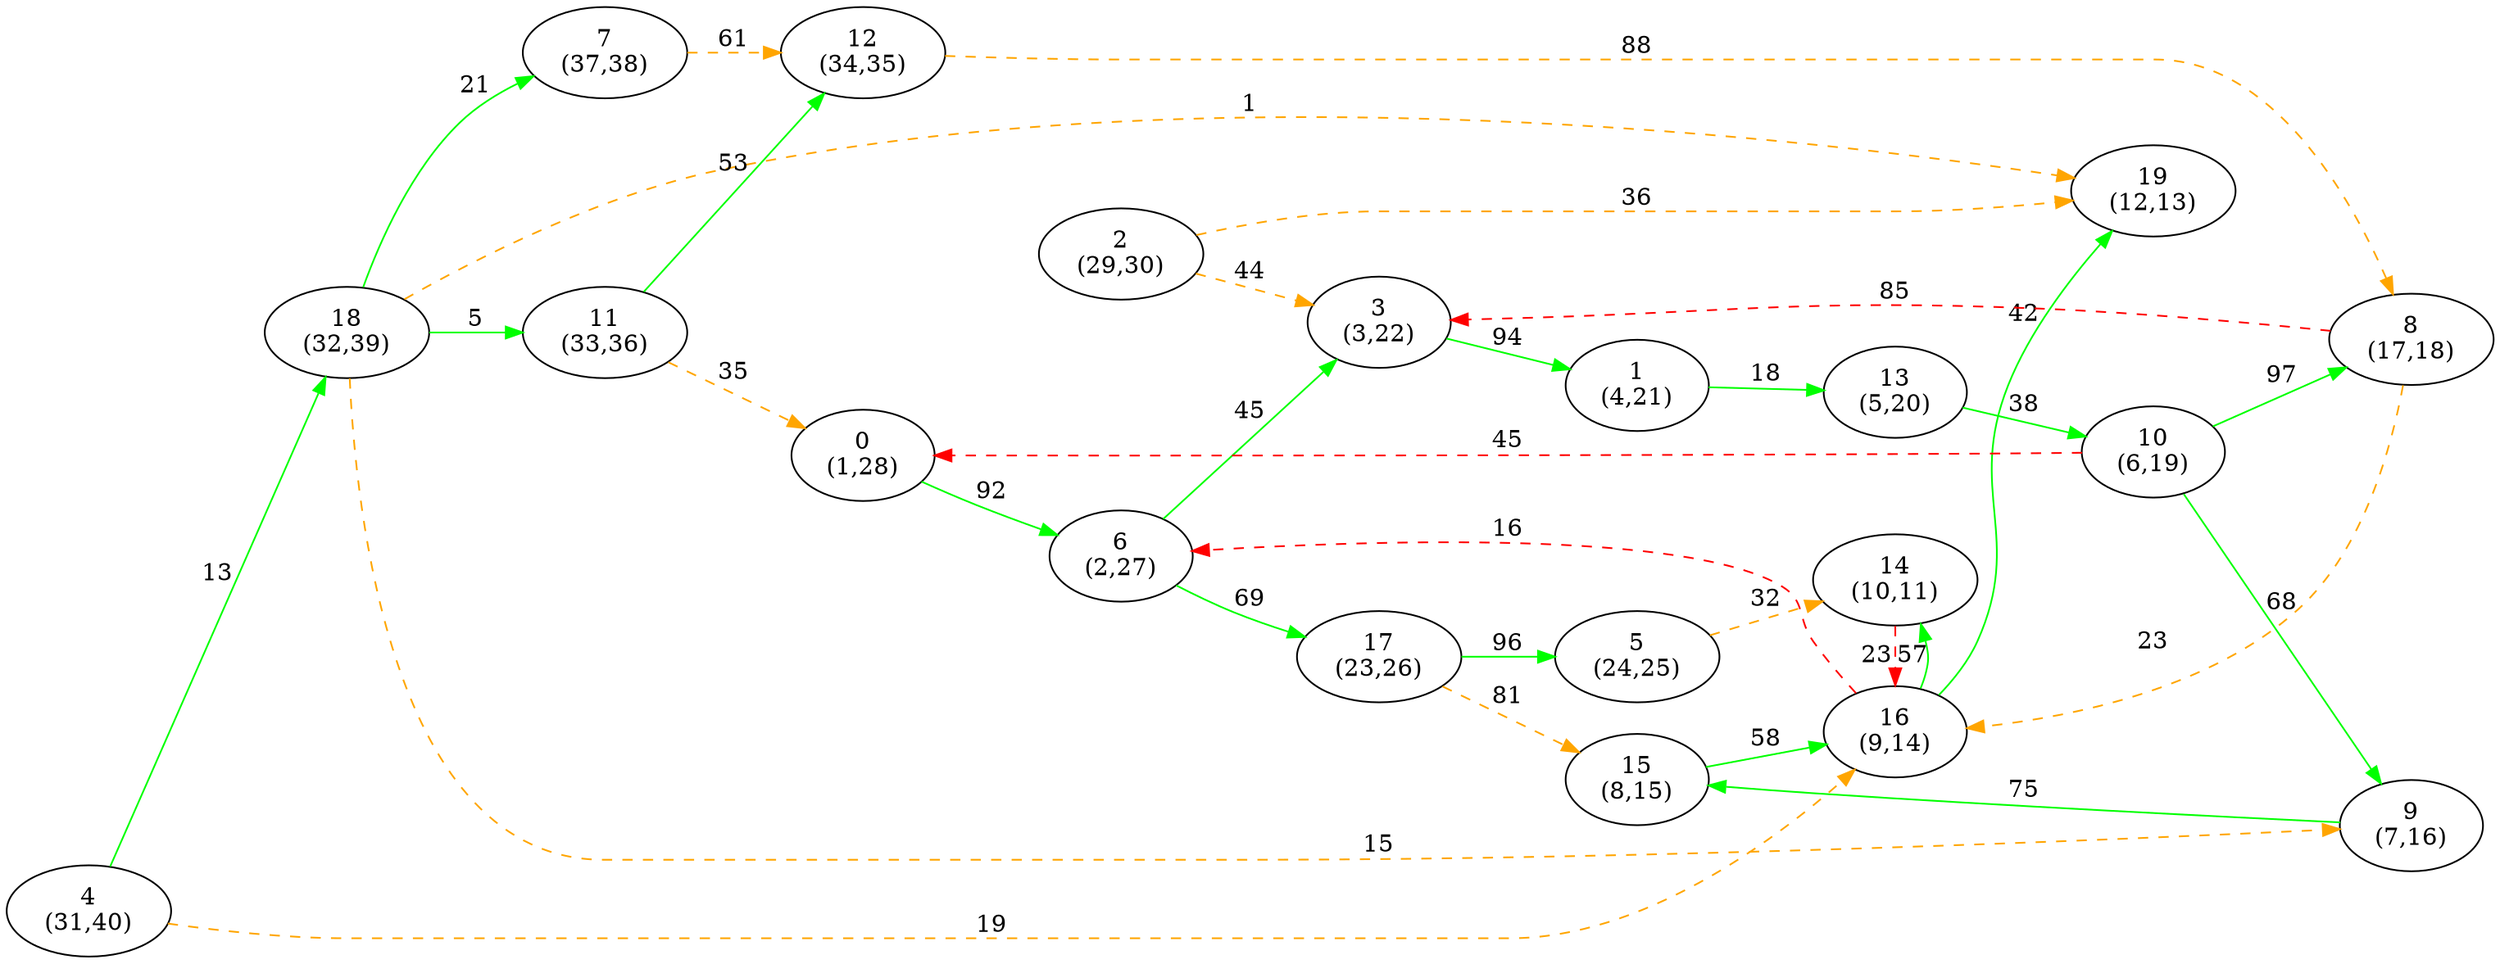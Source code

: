 digraph G {
ranksep = "equally";
rankdir = LR;
{rank = same; "0
(1,28)"; };
{rank = same; "6
(2,27)"; };
{rank = same; "3
(3,22)"; "17
(23,26)"; };
{rank = same; "1
(4,21)"; "5
(24,25)"; "15
(8,15)"; };
{rank = same; "13
(5,20)"; "14
(10,11)"; "16
(9,14)"; };
{rank = same; "10
(6,19)"; "19
(12,13)"; };
{rank = same; "9
(7,16)"; "8
(17,18)"; };
{rank = same; };
{rank = same; "2
(29,30)"; };
{rank = same; };
{rank = same; "4
(31,40)"; };
{rank = same; "18
(32,39)"; };
{rank = same; "11
(33,36)"; "7
(37,38)"; };
{rank = same; "12
(34,35)"; };
{rank = same; };
"0
(1,28)"->"6
(2,27)"[label="92" color = "green"];
"6
(2,27)"->"3
(3,22)"[label="45" color = "green"];
"6
(2,27)"->"17
(23,26)"[label="69" color = "green"];
"3
(3,22)"->"1
(4,21)"[label="94" color = "green"];
"17
(23,26)"->"5
(24,25)"[label="96" color = "green"];
"17
(23,26)"->"15
(8,15)"[label="81" color = "orange" style = "dashed"];
"1
(4,21)"->"13
(5,20)"[label="18" color = "green"];
"5
(24,25)"->"14
(10,11)"[label="32" color = "orange" style = "dashed"];
"15
(8,15)"->"16
(9,14)"[label="58" color = "green"];
"13
(5,20)"->"10
(6,19)"[label="38" color = "green"];
"14
(10,11)"->"16
(9,14)"[label="23" color = "red" style = "dashed"];
"16
(9,14)"->"14
(10,11)"[label="57" color = "green"];
"16
(9,14)"->"6
(2,27)"[label="16" color = "red" style = "dashed"];
"16
(9,14)"->"19
(12,13)"[label="42" color = "green"];
"10
(6,19)"->"9
(7,16)"[label="68" color = "green"];
"10
(6,19)"->"8
(17,18)"[label="97" color = "green"];
"10
(6,19)"->"0
(1,28)"[label="45" color = "red" style = "dashed"];
"19
(12,13)"
"9
(7,16)"->"15
(8,15)"[label="75" color = "green"];
"8
(17,18)"->"16
(9,14)"[label="23" color = "orange" style = "dashed"];
"8
(17,18)"->"3
(3,22)"[label="85" color = "red" style = "dashed"];
"2
(29,30)"->"3
(3,22)"[label="44" color = "orange" style = "dashed"];
"2
(29,30)"->"19
(12,13)"[label="36" color = "orange" style = "dashed"];
"4
(31,40)"->"16
(9,14)"[label="19" color = "orange" style = "dashed"];
"4
(31,40)"->"18
(32,39)"[label="13" color = "green"];
"18
(32,39)"->"9
(7,16)"[label="15" color = "orange" style = "dashed"];
"18
(32,39)"->"11
(33,36)"[label="5" color = "green"];
"18
(32,39)"->"7
(37,38)"[label="21" color = "green"];
"18
(32,39)"->"19
(12,13)"[label="1" color = "orange" style = "dashed"];
"11
(33,36)"->"0
(1,28)"[label="35" color = "orange" style = "dashed"];
"11
(33,36)"->"12
(34,35)"[label="53" color = "green"];
"7
(37,38)"->"12
(34,35)"[label="61" color = "orange" style = "dashed"];
"12
(34,35)"->"8
(17,18)"[label="88" color = "orange" style = "dashed"];
}
